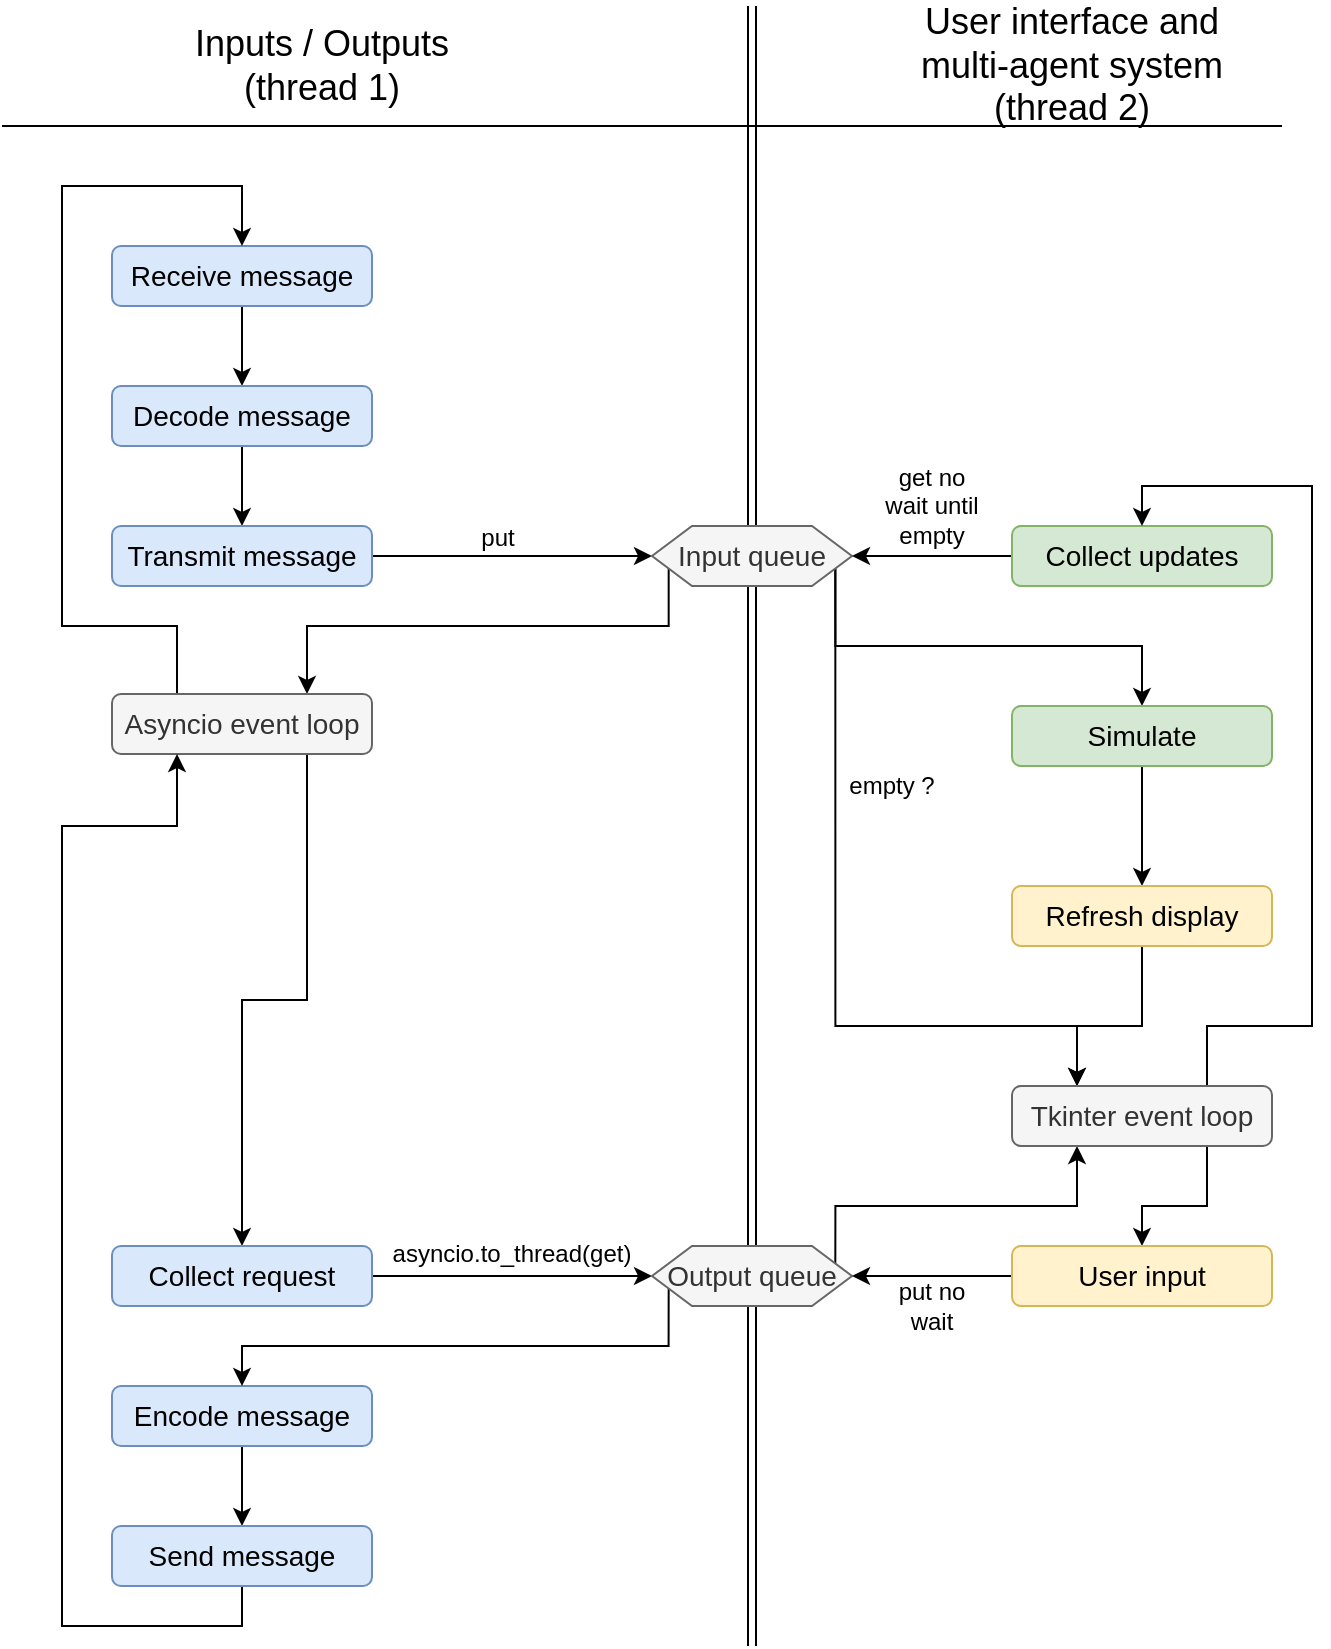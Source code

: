 <mxfile version="20.7.4" type="device"><diagram id="2z2fJd7v9HJNBYL-DcHo" name="Page-1"><mxGraphModel dx="1364" dy="1670" grid="1" gridSize="10" guides="1" tooltips="1" connect="1" arrows="1" fold="1" page="1" pageScale="1" pageWidth="1169" pageHeight="827" math="0" shadow="0"><root><mxCell id="0"/><mxCell id="1" parent="0"/><mxCell id="Bn99t39b2rr2wX9nJfna-78" value="" style="endArrow=none;html=1;rounded=0;fontSize=12;shape=link;" edge="1" parent="1"><mxGeometry width="50" height="50" relative="1" as="geometry"><mxPoint x="375" y="820" as="sourcePoint"/><mxPoint x="375" as="targetPoint"/></mxGeometry></mxCell><mxCell id="Bn99t39b2rr2wX9nJfna-79" value="Inputs / Outputs&lt;br&gt;(thread 1)" style="text;html=1;strokeColor=none;fillColor=none;align=center;verticalAlign=middle;whiteSpace=wrap;rounded=0;fontSize=18;" vertex="1" parent="1"><mxGeometry x="80" y="10" width="160" height="40" as="geometry"/></mxCell><mxCell id="Bn99t39b2rr2wX9nJfna-80" value="User interface and multi-agent system&lt;br&gt;(thread 2)" style="text;html=1;strokeColor=none;fillColor=none;align=center;verticalAlign=middle;whiteSpace=wrap;rounded=0;fontSize=18;" vertex="1" parent="1"><mxGeometry x="455" y="10" width="160" height="40" as="geometry"/></mxCell><mxCell id="Bn99t39b2rr2wX9nJfna-81" value="" style="endArrow=none;html=1;rounded=0;fontSize=18;" edge="1" parent="1"><mxGeometry width="50" height="50" relative="1" as="geometry"><mxPoint y="60" as="sourcePoint"/><mxPoint x="640" y="60" as="targetPoint"/></mxGeometry></mxCell><mxCell id="Bn99t39b2rr2wX9nJfna-82" style="edgeStyle=orthogonalEdgeStyle;rounded=0;orthogonalLoop=1;jettySize=auto;html=1;entryX=0.5;entryY=0;entryDx=0;entryDy=0;fontSize=14;" edge="1" parent="1" source="Bn99t39b2rr2wX9nJfna-83" target="Bn99t39b2rr2wX9nJfna-85"><mxGeometry relative="1" as="geometry"/></mxCell><mxCell id="Bn99t39b2rr2wX9nJfna-83" value="Receive message" style="rounded=1;whiteSpace=wrap;html=1;fontSize=14;fillColor=#dae8fc;strokeColor=#6c8ebf;" vertex="1" parent="1"><mxGeometry x="55" y="120" width="130" height="30" as="geometry"/></mxCell><mxCell id="Bn99t39b2rr2wX9nJfna-84" style="edgeStyle=orthogonalEdgeStyle;rounded=0;orthogonalLoop=1;jettySize=auto;html=1;entryX=0.5;entryY=0;entryDx=0;entryDy=0;fontSize=14;" edge="1" parent="1" source="Bn99t39b2rr2wX9nJfna-85" target="Bn99t39b2rr2wX9nJfna-87"><mxGeometry relative="1" as="geometry"/></mxCell><mxCell id="Bn99t39b2rr2wX9nJfna-85" value="Decode message" style="rounded=1;whiteSpace=wrap;html=1;fontSize=14;fillColor=#dae8fc;strokeColor=#6c8ebf;" vertex="1" parent="1"><mxGeometry x="55" y="190" width="130" height="30" as="geometry"/></mxCell><mxCell id="Bn99t39b2rr2wX9nJfna-86" style="edgeStyle=orthogonalEdgeStyle;rounded=0;orthogonalLoop=1;jettySize=auto;html=1;exitX=1;exitY=0.5;exitDx=0;exitDy=0;entryX=0;entryY=0.5;entryDx=0;entryDy=0;fontSize=14;" edge="1" parent="1" source="Bn99t39b2rr2wX9nJfna-87" target="Bn99t39b2rr2wX9nJfna-91"><mxGeometry relative="1" as="geometry"/></mxCell><mxCell id="Bn99t39b2rr2wX9nJfna-87" value="Transmit message" style="rounded=1;whiteSpace=wrap;html=1;fontSize=14;fillColor=#dae8fc;strokeColor=#6c8ebf;" vertex="1" parent="1"><mxGeometry x="55" y="260" width="130" height="30" as="geometry"/></mxCell><mxCell id="Bn99t39b2rr2wX9nJfna-88" style="edgeStyle=elbowEdgeStyle;rounded=0;orthogonalLoop=1;jettySize=auto;html=1;exitX=0;exitY=0.75;exitDx=0;exitDy=0;entryX=0.75;entryY=0;entryDx=0;entryDy=0;fontSize=14;elbow=vertical;" edge="1" parent="1" source="Bn99t39b2rr2wX9nJfna-91" target="Bn99t39b2rr2wX9nJfna-94"><mxGeometry relative="1" as="geometry"><Array as="points"><mxPoint x="220" y="310"/></Array></mxGeometry></mxCell><mxCell id="Bn99t39b2rr2wX9nJfna-89" style="edgeStyle=orthogonalEdgeStyle;rounded=0;orthogonalLoop=1;jettySize=auto;html=1;exitX=1;exitY=0.75;exitDx=0;exitDy=0;entryX=0.5;entryY=0;entryDx=0;entryDy=0;fontSize=12;" edge="1" parent="1" source="Bn99t39b2rr2wX9nJfna-91" target="Bn99t39b2rr2wX9nJfna-110"><mxGeometry relative="1" as="geometry"><Array as="points"><mxPoint x="417" y="320"/><mxPoint x="570" y="320"/></Array></mxGeometry></mxCell><mxCell id="Bn99t39b2rr2wX9nJfna-119" style="edgeStyle=orthogonalEdgeStyle;rounded=0;orthogonalLoop=1;jettySize=auto;html=1;exitX=1;exitY=0.75;exitDx=0;exitDy=0;entryX=0.25;entryY=0;entryDx=0;entryDy=0;fontSize=12;" edge="1" parent="1" source="Bn99t39b2rr2wX9nJfna-91" target="Bn99t39b2rr2wX9nJfna-117"><mxGeometry relative="1" as="geometry"><Array as="points"><mxPoint x="417" y="510"/><mxPoint x="538" y="510"/></Array></mxGeometry></mxCell><mxCell id="Bn99t39b2rr2wX9nJfna-91" value="Input queue" style="shape=hexagon;perimeter=hexagonPerimeter2;whiteSpace=wrap;html=1;fixedSize=1;fontSize=14;fillColor=#f5f5f5;fontColor=#333333;strokeColor=#666666;" vertex="1" parent="1"><mxGeometry x="325" y="260" width="100" height="30" as="geometry"/></mxCell><mxCell id="Bn99t39b2rr2wX9nJfna-92" style="edgeStyle=orthogonalEdgeStyle;rounded=0;orthogonalLoop=1;jettySize=auto;html=1;exitX=0.25;exitY=0;exitDx=0;exitDy=0;entryX=0.5;entryY=0;entryDx=0;entryDy=0;fontSize=14;" edge="1" parent="1" source="Bn99t39b2rr2wX9nJfna-94" target="Bn99t39b2rr2wX9nJfna-83"><mxGeometry relative="1" as="geometry"><Array as="points"><mxPoint x="88" y="310"/><mxPoint x="30" y="310"/><mxPoint x="30" y="90"/><mxPoint x="120" y="90"/></Array></mxGeometry></mxCell><mxCell id="Bn99t39b2rr2wX9nJfna-93" style="edgeStyle=orthogonalEdgeStyle;rounded=0;orthogonalLoop=1;jettySize=auto;html=1;exitX=0.75;exitY=1;exitDx=0;exitDy=0;entryX=0.5;entryY=0;entryDx=0;entryDy=0;fontSize=12;" edge="1" parent="1" source="Bn99t39b2rr2wX9nJfna-94" target="Bn99t39b2rr2wX9nJfna-97"><mxGeometry relative="1" as="geometry"/></mxCell><mxCell id="Bn99t39b2rr2wX9nJfna-94" value="Asyncio event loop" style="rounded=1;whiteSpace=wrap;html=1;fontSize=14;fillColor=#f5f5f5;fontColor=#333333;strokeColor=#666666;" vertex="1" parent="1"><mxGeometry x="55" y="344" width="130" height="30" as="geometry"/></mxCell><mxCell id="Bn99t39b2rr2wX9nJfna-95" value="&lt;font style=&quot;font-size: 12px;&quot;&gt;put&lt;/font&gt;" style="text;html=1;strokeColor=none;fillColor=none;align=center;verticalAlign=middle;whiteSpace=wrap;rounded=0;fontSize=12;" vertex="1" parent="1"><mxGeometry x="228" y="256" width="40" height="20" as="geometry"/></mxCell><mxCell id="Bn99t39b2rr2wX9nJfna-96" style="edgeStyle=orthogonalEdgeStyle;rounded=0;orthogonalLoop=1;jettySize=auto;html=1;exitX=1;exitY=0.5;exitDx=0;exitDy=0;entryX=0;entryY=0.5;entryDx=0;entryDy=0;fontSize=12;" edge="1" parent="1" source="Bn99t39b2rr2wX9nJfna-97" target="Bn99t39b2rr2wX9nJfna-104"><mxGeometry relative="1" as="geometry"/></mxCell><mxCell id="Bn99t39b2rr2wX9nJfna-97" value="Collect request" style="rounded=1;whiteSpace=wrap;html=1;fontSize=14;fillColor=#dae8fc;strokeColor=#6c8ebf;" vertex="1" parent="1"><mxGeometry x="55" y="620" width="130" height="30" as="geometry"/></mxCell><mxCell id="Bn99t39b2rr2wX9nJfna-98" style="edgeStyle=orthogonalEdgeStyle;rounded=0;orthogonalLoop=1;jettySize=auto;html=1;exitX=0.5;exitY=1;exitDx=0;exitDy=0;entryX=0.5;entryY=0;entryDx=0;entryDy=0;fontSize=12;" edge="1" parent="1" source="Bn99t39b2rr2wX9nJfna-99" target="Bn99t39b2rr2wX9nJfna-101"><mxGeometry relative="1" as="geometry"/></mxCell><mxCell id="Bn99t39b2rr2wX9nJfna-99" value="Encode message" style="rounded=1;whiteSpace=wrap;html=1;fontSize=14;fillColor=#dae8fc;strokeColor=#6c8ebf;" vertex="1" parent="1"><mxGeometry x="55" y="690" width="130" height="30" as="geometry"/></mxCell><mxCell id="Bn99t39b2rr2wX9nJfna-100" style="edgeStyle=orthogonalEdgeStyle;rounded=0;orthogonalLoop=1;jettySize=auto;html=1;exitX=0.5;exitY=1;exitDx=0;exitDy=0;entryX=0.25;entryY=1;entryDx=0;entryDy=0;fontSize=12;" edge="1" parent="1" source="Bn99t39b2rr2wX9nJfna-101" target="Bn99t39b2rr2wX9nJfna-94"><mxGeometry relative="1" as="geometry"><Array as="points"><mxPoint x="120" y="810"/><mxPoint x="30" y="810"/><mxPoint x="30" y="410"/><mxPoint x="88" y="410"/></Array></mxGeometry></mxCell><mxCell id="Bn99t39b2rr2wX9nJfna-101" value="Send message" style="rounded=1;whiteSpace=wrap;html=1;fontSize=14;fillColor=#dae8fc;strokeColor=#6c8ebf;" vertex="1" parent="1"><mxGeometry x="55" y="760" width="130" height="30" as="geometry"/></mxCell><mxCell id="Bn99t39b2rr2wX9nJfna-102" style="edgeStyle=orthogonalEdgeStyle;rounded=0;orthogonalLoop=1;jettySize=auto;html=1;exitX=0;exitY=0.75;exitDx=0;exitDy=0;entryX=0.5;entryY=0;entryDx=0;entryDy=0;fontSize=12;" edge="1" parent="1" source="Bn99t39b2rr2wX9nJfna-104" target="Bn99t39b2rr2wX9nJfna-99"><mxGeometry relative="1" as="geometry"><Array as="points"><mxPoint x="333" y="670"/><mxPoint x="120" y="670"/></Array></mxGeometry></mxCell><mxCell id="Bn99t39b2rr2wX9nJfna-128" style="edgeStyle=orthogonalEdgeStyle;rounded=0;orthogonalLoop=1;jettySize=auto;html=1;exitX=1;exitY=0.25;exitDx=0;exitDy=0;entryX=0.25;entryY=1;entryDx=0;entryDy=0;fontSize=12;" edge="1" parent="1" source="Bn99t39b2rr2wX9nJfna-104" target="Bn99t39b2rr2wX9nJfna-117"><mxGeometry relative="1" as="geometry"><Array as="points"><mxPoint x="417" y="600"/><mxPoint x="537" y="600"/></Array></mxGeometry></mxCell><mxCell id="Bn99t39b2rr2wX9nJfna-104" value="Output queue" style="shape=hexagon;perimeter=hexagonPerimeter2;whiteSpace=wrap;html=1;fixedSize=1;fontSize=14;fillColor=#f5f5f5;fontColor=#333333;strokeColor=#666666;" vertex="1" parent="1"><mxGeometry x="325" y="620" width="100" height="30" as="geometry"/></mxCell><mxCell id="Bn99t39b2rr2wX9nJfna-106" style="edgeStyle=orthogonalEdgeStyle;rounded=0;orthogonalLoop=1;jettySize=auto;html=1;exitX=0;exitY=0.5;exitDx=0;exitDy=0;entryX=1;entryY=0.5;entryDx=0;entryDy=0;fontSize=12;" edge="1" parent="1" source="Bn99t39b2rr2wX9nJfna-107" target="Bn99t39b2rr2wX9nJfna-91"><mxGeometry relative="1" as="geometry"/></mxCell><mxCell id="Bn99t39b2rr2wX9nJfna-107" value="Collect updates" style="rounded=1;whiteSpace=wrap;html=1;fontSize=14;fillColor=#d5e8d4;strokeColor=#82b366;" vertex="1" parent="1"><mxGeometry x="505" y="260" width="130" height="30" as="geometry"/></mxCell><mxCell id="Bn99t39b2rr2wX9nJfna-108" value="&lt;font style=&quot;font-size: 12px;&quot;&gt;get no wait until empty&lt;/font&gt;" style="text;html=1;strokeColor=none;fillColor=none;align=center;verticalAlign=middle;whiteSpace=wrap;rounded=0;fontSize=12;" vertex="1" parent="1"><mxGeometry x="435" y="230" width="60" height="40" as="geometry"/></mxCell><mxCell id="Bn99t39b2rr2wX9nJfna-109" style="edgeStyle=orthogonalEdgeStyle;rounded=0;orthogonalLoop=1;jettySize=auto;html=1;exitX=0.5;exitY=1;exitDx=0;exitDy=0;entryX=0.5;entryY=0;entryDx=0;entryDy=0;fontSize=12;" edge="1" parent="1" source="Bn99t39b2rr2wX9nJfna-110" target="Bn99t39b2rr2wX9nJfna-112"><mxGeometry relative="1" as="geometry"/></mxCell><mxCell id="Bn99t39b2rr2wX9nJfna-110" value="Simulate" style="rounded=1;whiteSpace=wrap;html=1;fontSize=14;fillColor=#d5e8d4;strokeColor=#82b366;" vertex="1" parent="1"><mxGeometry x="505" y="350" width="130" height="30" as="geometry"/></mxCell><mxCell id="Bn99t39b2rr2wX9nJfna-118" style="edgeStyle=orthogonalEdgeStyle;rounded=0;orthogonalLoop=1;jettySize=auto;html=1;exitX=0.5;exitY=1;exitDx=0;exitDy=0;entryX=0.25;entryY=0;entryDx=0;entryDy=0;fontSize=12;" edge="1" parent="1" source="Bn99t39b2rr2wX9nJfna-112" target="Bn99t39b2rr2wX9nJfna-117"><mxGeometry relative="1" as="geometry"><Array as="points"><mxPoint x="570" y="510"/><mxPoint x="538" y="510"/></Array></mxGeometry></mxCell><mxCell id="Bn99t39b2rr2wX9nJfna-112" value="Refresh display" style="rounded=1;whiteSpace=wrap;html=1;fontSize=14;fillColor=#fff2cc;strokeColor=#d6b656;" vertex="1" parent="1"><mxGeometry x="505" y="440" width="130" height="30" as="geometry"/></mxCell><mxCell id="Bn99t39b2rr2wX9nJfna-121" style="edgeStyle=orthogonalEdgeStyle;rounded=0;orthogonalLoop=1;jettySize=auto;html=1;exitX=0.75;exitY=0;exitDx=0;exitDy=0;entryX=0.5;entryY=0;entryDx=0;entryDy=0;fontSize=12;" edge="1" parent="1" source="Bn99t39b2rr2wX9nJfna-117" target="Bn99t39b2rr2wX9nJfna-107"><mxGeometry relative="1" as="geometry"><Array as="points"><mxPoint x="602" y="510"/><mxPoint x="655" y="510"/><mxPoint x="655" y="240"/><mxPoint x="570" y="240"/></Array></mxGeometry></mxCell><mxCell id="Bn99t39b2rr2wX9nJfna-123" style="edgeStyle=orthogonalEdgeStyle;rounded=0;orthogonalLoop=1;jettySize=auto;html=1;exitX=0.75;exitY=1;exitDx=0;exitDy=0;entryX=0.5;entryY=0;entryDx=0;entryDy=0;fontSize=12;" edge="1" parent="1" source="Bn99t39b2rr2wX9nJfna-117" target="Bn99t39b2rr2wX9nJfna-122"><mxGeometry relative="1" as="geometry"><Array as="points"><mxPoint x="603" y="600"/><mxPoint x="570" y="600"/></Array></mxGeometry></mxCell><mxCell id="Bn99t39b2rr2wX9nJfna-117" value="Tkinter event loop" style="rounded=1;whiteSpace=wrap;html=1;fontSize=14;fillColor=#f5f5f5;fontColor=#333333;strokeColor=#666666;" vertex="1" parent="1"><mxGeometry x="505" y="540" width="130" height="30" as="geometry"/></mxCell><mxCell id="Bn99t39b2rr2wX9nJfna-120" value="&lt;font style=&quot;font-size: 12px;&quot;&gt;empty ?&lt;/font&gt;" style="text;html=1;strokeColor=none;fillColor=none;align=center;verticalAlign=middle;whiteSpace=wrap;rounded=0;fontSize=12;" vertex="1" parent="1"><mxGeometry x="415" y="380" width="60" height="20" as="geometry"/></mxCell><mxCell id="Bn99t39b2rr2wX9nJfna-124" style="edgeStyle=orthogonalEdgeStyle;rounded=0;orthogonalLoop=1;jettySize=auto;html=1;exitX=0;exitY=0.5;exitDx=0;exitDy=0;entryX=1;entryY=0.5;entryDx=0;entryDy=0;fontSize=12;" edge="1" parent="1" source="Bn99t39b2rr2wX9nJfna-122" target="Bn99t39b2rr2wX9nJfna-104"><mxGeometry relative="1" as="geometry"/></mxCell><mxCell id="Bn99t39b2rr2wX9nJfna-122" value="User input" style="rounded=1;whiteSpace=wrap;html=1;fontSize=14;fillColor=#fff2cc;strokeColor=#d6b656;" vertex="1" parent="1"><mxGeometry x="505" y="620" width="130" height="30" as="geometry"/></mxCell><mxCell id="Bn99t39b2rr2wX9nJfna-126" value="&lt;font style=&quot;font-size: 12px;&quot;&gt;put no wait&lt;/font&gt;" style="text;html=1;strokeColor=none;fillColor=none;align=center;verticalAlign=middle;whiteSpace=wrap;rounded=0;fontSize=12;" vertex="1" parent="1"><mxGeometry x="445" y="630" width="40" height="40" as="geometry"/></mxCell><mxCell id="Bn99t39b2rr2wX9nJfna-129" value="&lt;font style=&quot;font-size: 12px;&quot;&gt;asyncio.to_thread(get)&lt;/font&gt;" style="text;html=1;strokeColor=none;fillColor=none;align=center;verticalAlign=middle;whiteSpace=wrap;rounded=0;fontSize=12;" vertex="1" parent="1"><mxGeometry x="185" y="609" width="140" height="30" as="geometry"/></mxCell></root></mxGraphModel></diagram></mxfile>